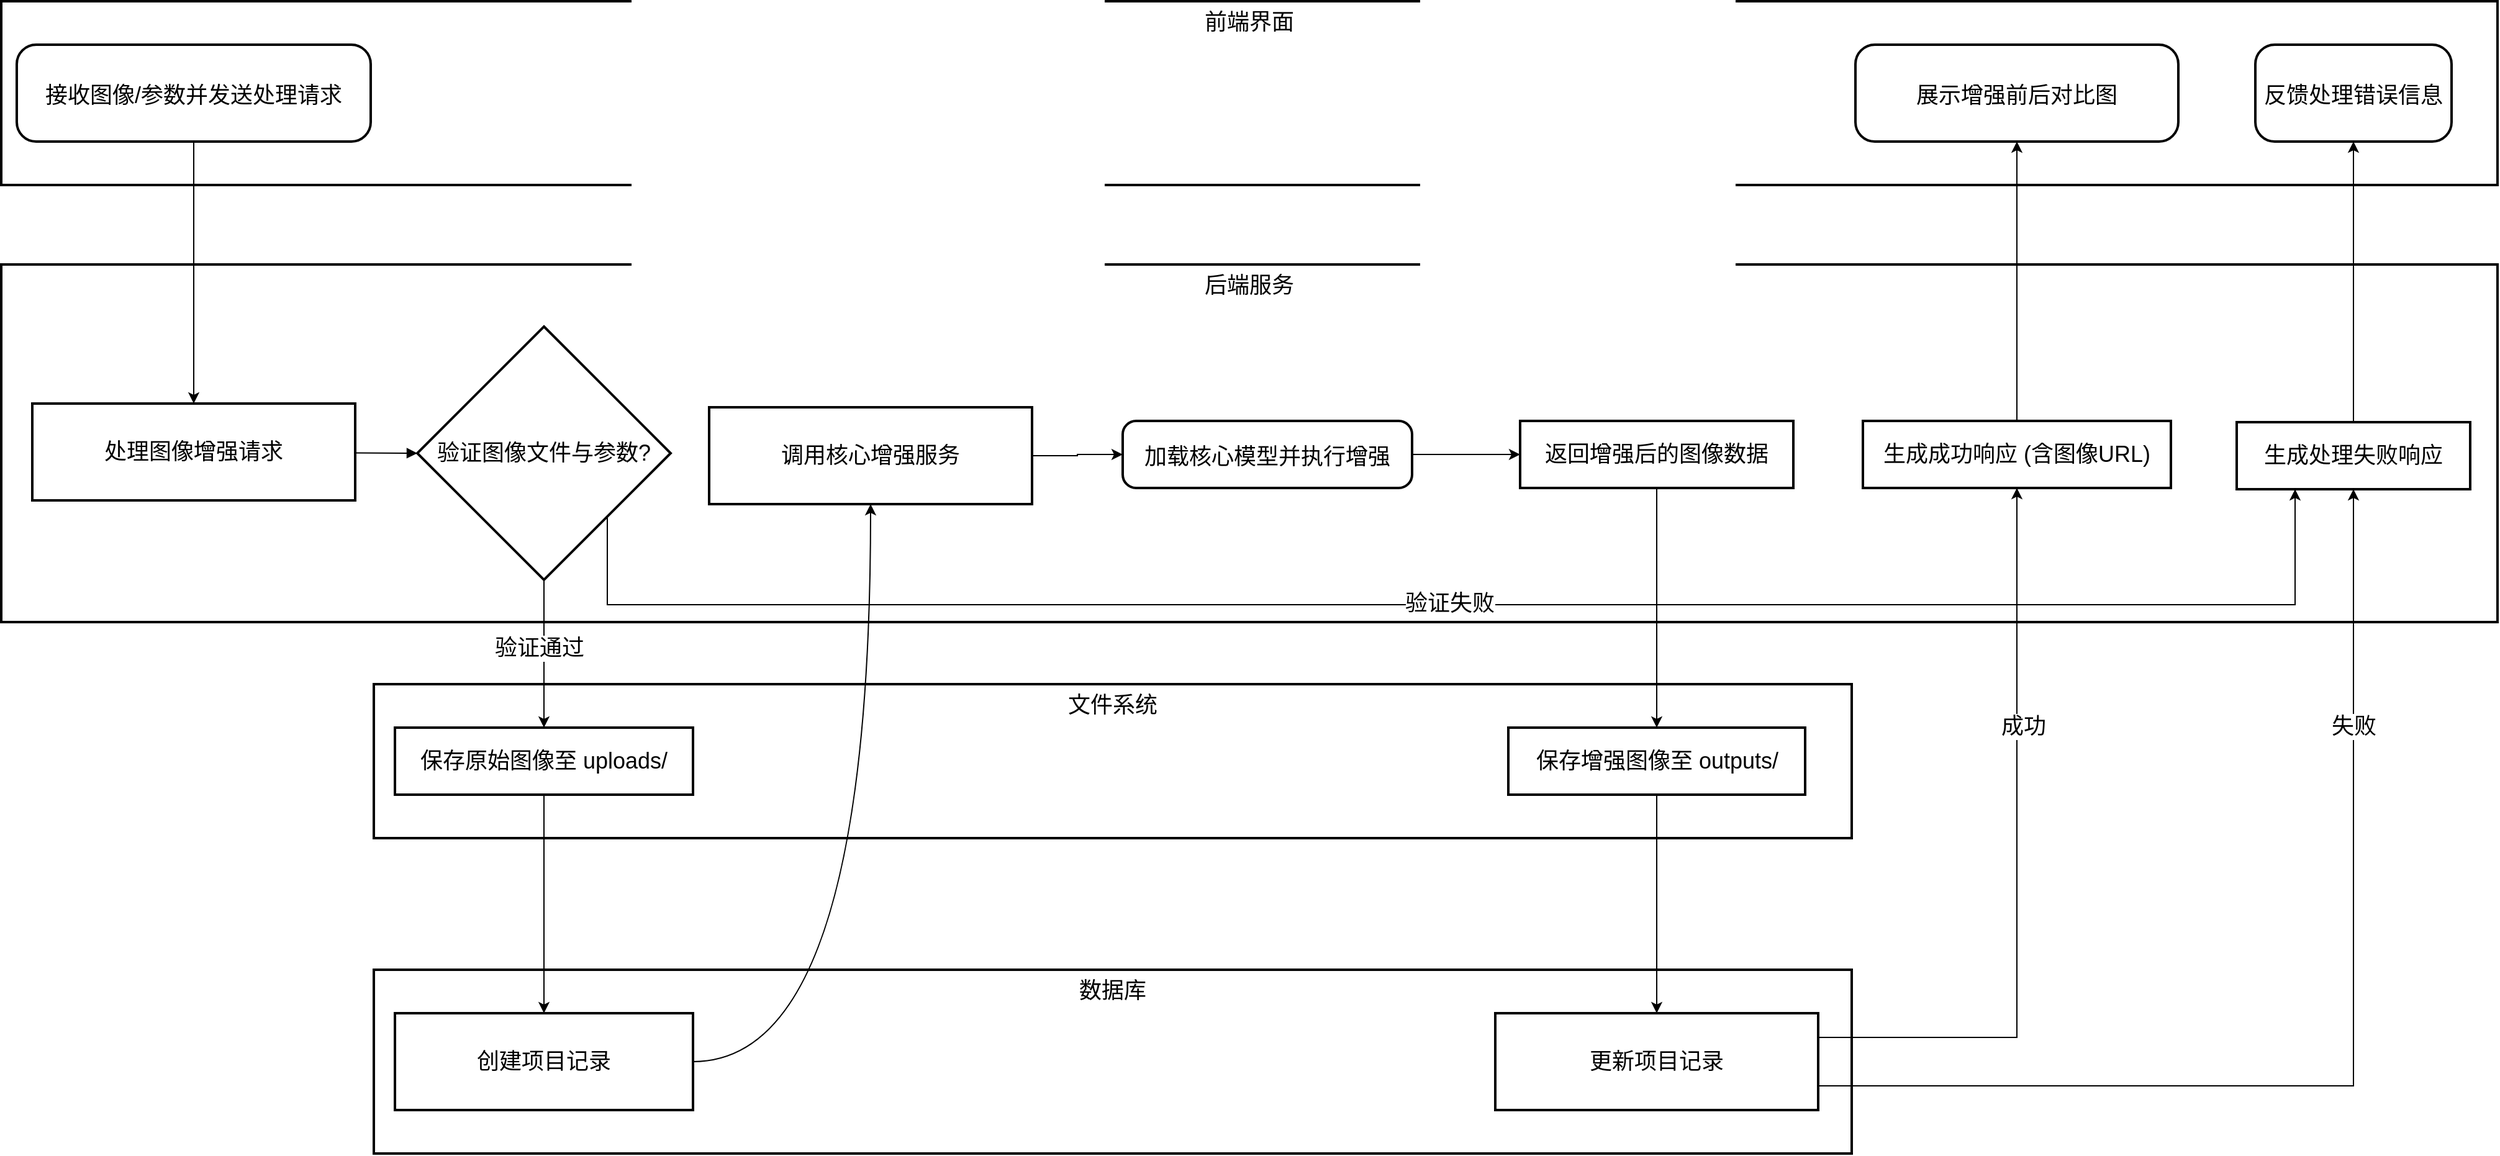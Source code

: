 <mxfile version="26.2.15">
  <diagram name="第 1 页" id="3EJtbv37iB2adPKTSykg">
    <mxGraphModel dx="1487" dy="2449" grid="1" gridSize="10" guides="1" tooltips="1" connect="1" arrows="1" fold="1" page="1" pageScale="1" pageWidth="827" pageHeight="1169" math="0" shadow="0">
      <root>
        <mxCell id="0" />
        <mxCell id="1" parent="0" />
        <mxCell id="a7DJOjHJFXQFd17sZ_x1-36" value="数据库" style="whiteSpace=wrap;strokeWidth=2;verticalAlign=top;fontSize=18;" vertex="1" parent="1">
          <mxGeometry x="1340" y="530" width="1190" height="148" as="geometry" />
        </mxCell>
        <mxCell id="a7DJOjHJFXQFd17sZ_x1-37" value="文件系统" style="whiteSpace=wrap;strokeWidth=2;verticalAlign=top;fontSize=18;" vertex="1" parent="1">
          <mxGeometry x="1340" y="300" width="1190" height="124" as="geometry" />
        </mxCell>
        <mxCell id="a7DJOjHJFXQFd17sZ_x1-38" value="核心增强模块" style="whiteSpace=wrap;strokeWidth=2;fontSize=18;" vertex="1" parent="1">
          <mxGeometry x="1945" y="53" width="594" height="124" as="geometry" />
        </mxCell>
        <mxCell id="a7DJOjHJFXQFd17sZ_x1-39" value="后端服务" style="whiteSpace=wrap;strokeWidth=2;verticalAlign=top;fontSize=18;" vertex="1" parent="1">
          <mxGeometry x="1040" y="-38" width="2010" height="288" as="geometry" />
        </mxCell>
        <mxCell id="a7DJOjHJFXQFd17sZ_x1-40" value="前端界面" style="whiteSpace=wrap;strokeWidth=2;verticalAlign=top;fontSize=18;" vertex="1" parent="1">
          <mxGeometry x="1040" y="-250" width="2010" height="148" as="geometry" />
        </mxCell>
        <mxCell id="a7DJOjHJFXQFd17sZ_x1-71" style="edgeStyle=orthogonalEdgeStyle;rounded=0;orthogonalLoop=1;jettySize=auto;html=1;exitX=0.5;exitY=1;exitDx=0;exitDy=0;entryX=0.5;entryY=0;entryDx=0;entryDy=0;fontSize=18;" edge="1" parent="1" source="a7DJOjHJFXQFd17sZ_x1-41" target="a7DJOjHJFXQFd17sZ_x1-44">
          <mxGeometry relative="1" as="geometry" />
        </mxCell>
        <mxCell id="a7DJOjHJFXQFd17sZ_x1-41" value="接收图像/参数并发送处理请求" style="rounded=1;arcSize=20;strokeWidth=2;fontSize=18;" vertex="1" parent="1">
          <mxGeometry x="1052.5" y="-215" width="285" height="78" as="geometry" />
        </mxCell>
        <mxCell id="a7DJOjHJFXQFd17sZ_x1-42" value="展示增强前后对比图" style="rounded=1;arcSize=20;strokeWidth=2;fontSize=18;" vertex="1" parent="1">
          <mxGeometry x="2533" y="-215" width="260" height="78" as="geometry" />
        </mxCell>
        <mxCell id="a7DJOjHJFXQFd17sZ_x1-43" value="反馈处理错误信息" style="rounded=1;arcSize=20;strokeWidth=2;fontSize=18;" vertex="1" parent="1">
          <mxGeometry x="2855" y="-215" width="158" height="78" as="geometry" />
        </mxCell>
        <mxCell id="a7DJOjHJFXQFd17sZ_x1-44" value="处理图像增强请求" style="whiteSpace=wrap;strokeWidth=2;fontSize=18;" vertex="1" parent="1">
          <mxGeometry x="1065" y="74" width="260" height="78" as="geometry" />
        </mxCell>
        <mxCell id="a7DJOjHJFXQFd17sZ_x1-107" style="edgeStyle=orthogonalEdgeStyle;rounded=0;orthogonalLoop=1;jettySize=auto;html=1;exitX=0.5;exitY=1;exitDx=0;exitDy=0;fontSize=18;" edge="1" parent="1" source="a7DJOjHJFXQFd17sZ_x1-45" target="a7DJOjHJFXQFd17sZ_x1-52">
          <mxGeometry relative="1" as="geometry" />
        </mxCell>
        <mxCell id="a7DJOjHJFXQFd17sZ_x1-120" value="验证通过" style="edgeLabel;html=1;align=center;verticalAlign=middle;resizable=0;points=[];fontSize=18;" vertex="1" connectable="0" parent="a7DJOjHJFXQFd17sZ_x1-107">
          <mxGeometry x="-0.076" y="-4" relative="1" as="geometry">
            <mxPoint as="offset" />
          </mxGeometry>
        </mxCell>
        <mxCell id="a7DJOjHJFXQFd17sZ_x1-130" style="edgeStyle=orthogonalEdgeStyle;rounded=0;orthogonalLoop=1;jettySize=auto;html=1;exitX=1;exitY=1;exitDx=0;exitDy=0;entryX=0.25;entryY=1;entryDx=0;entryDy=0;fontSize=18;" edge="1" parent="1" source="a7DJOjHJFXQFd17sZ_x1-45" target="a7DJOjHJFXQFd17sZ_x1-49">
          <mxGeometry relative="1" as="geometry">
            <Array as="points">
              <mxPoint x="1528" y="236" />
              <mxPoint x="2887" y="236" />
            </Array>
          </mxGeometry>
        </mxCell>
        <mxCell id="a7DJOjHJFXQFd17sZ_x1-131" value="验证失败" style="edgeLabel;html=1;align=center;verticalAlign=middle;resizable=0;points=[];fontSize=18;" vertex="1" connectable="0" parent="a7DJOjHJFXQFd17sZ_x1-130">
          <mxGeometry x="-0.016" y="1" relative="1" as="geometry">
            <mxPoint x="-1" as="offset" />
          </mxGeometry>
        </mxCell>
        <mxCell id="a7DJOjHJFXQFd17sZ_x1-45" value="验证图像文件与参数?" style="rhombus;strokeWidth=2;whiteSpace=wrap;fontSize=18;" vertex="1" parent="1">
          <mxGeometry x="1375" y="12" width="204" height="204" as="geometry" />
        </mxCell>
        <mxCell id="a7DJOjHJFXQFd17sZ_x1-113" style="edgeStyle=orthogonalEdgeStyle;rounded=0;orthogonalLoop=1;jettySize=auto;html=1;exitX=1;exitY=0.5;exitDx=0;exitDy=0;entryX=0;entryY=0.5;entryDx=0;entryDy=0;fontSize=18;" edge="1" parent="1" source="a7DJOjHJFXQFd17sZ_x1-46" target="a7DJOjHJFXQFd17sZ_x1-50">
          <mxGeometry relative="1" as="geometry" />
        </mxCell>
        <mxCell id="a7DJOjHJFXQFd17sZ_x1-46" value="调用核心增强服务" style="whiteSpace=wrap;strokeWidth=2;fontSize=18;" vertex="1" parent="1">
          <mxGeometry x="1610" y="77" width="260" height="78" as="geometry" />
        </mxCell>
        <mxCell id="a7DJOjHJFXQFd17sZ_x1-118" style="edgeStyle=orthogonalEdgeStyle;rounded=0;orthogonalLoop=1;jettySize=auto;html=1;exitX=0.5;exitY=0;exitDx=0;exitDy=0;entryX=0.5;entryY=1;entryDx=0;entryDy=0;fontSize=18;" edge="1" parent="1" source="a7DJOjHJFXQFd17sZ_x1-48" target="a7DJOjHJFXQFd17sZ_x1-42">
          <mxGeometry relative="1" as="geometry" />
        </mxCell>
        <mxCell id="a7DJOjHJFXQFd17sZ_x1-48" value="生成成功响应 (含图像URL)" style="whiteSpace=wrap;strokeWidth=2;fontSize=18;" vertex="1" parent="1">
          <mxGeometry x="2539" y="88" width="248" height="54" as="geometry" />
        </mxCell>
        <mxCell id="a7DJOjHJFXQFd17sZ_x1-119" style="edgeStyle=orthogonalEdgeStyle;rounded=0;orthogonalLoop=1;jettySize=auto;html=1;exitX=0.5;exitY=0;exitDx=0;exitDy=0;fontSize=18;" edge="1" parent="1" source="a7DJOjHJFXQFd17sZ_x1-49" target="a7DJOjHJFXQFd17sZ_x1-43">
          <mxGeometry relative="1" as="geometry" />
        </mxCell>
        <mxCell id="a7DJOjHJFXQFd17sZ_x1-49" value="生成处理失败响应" style="whiteSpace=wrap;strokeWidth=2;fontSize=18;" vertex="1" parent="1">
          <mxGeometry x="2840" y="89" width="188" height="54" as="geometry" />
        </mxCell>
        <mxCell id="a7DJOjHJFXQFd17sZ_x1-114" style="edgeStyle=orthogonalEdgeStyle;rounded=0;orthogonalLoop=1;jettySize=auto;html=1;exitX=1;exitY=0.5;exitDx=0;exitDy=0;entryX=0;entryY=0.5;entryDx=0;entryDy=0;fontSize=18;" edge="1" parent="1" source="a7DJOjHJFXQFd17sZ_x1-50" target="a7DJOjHJFXQFd17sZ_x1-51">
          <mxGeometry relative="1" as="geometry" />
        </mxCell>
        <mxCell id="a7DJOjHJFXQFd17sZ_x1-50" value="加载核心模型并执行增强" style="rounded=1;arcSize=20;strokeWidth=2;fontSize=18;" vertex="1" parent="1">
          <mxGeometry x="1943" y="88" width="233" height="54" as="geometry" />
        </mxCell>
        <mxCell id="a7DJOjHJFXQFd17sZ_x1-111" style="edgeStyle=orthogonalEdgeStyle;rounded=0;orthogonalLoop=1;jettySize=auto;html=1;exitX=0.5;exitY=1;exitDx=0;exitDy=0;entryX=0.5;entryY=0;entryDx=0;entryDy=0;fontSize=18;" edge="1" parent="1" source="a7DJOjHJFXQFd17sZ_x1-51" target="a7DJOjHJFXQFd17sZ_x1-53">
          <mxGeometry relative="1" as="geometry" />
        </mxCell>
        <mxCell id="a7DJOjHJFXQFd17sZ_x1-51" value="返回增强后的图像数据" style="whiteSpace=wrap;strokeWidth=2;fontSize=18;" vertex="1" parent="1">
          <mxGeometry x="2263" y="88" width="220" height="54" as="geometry" />
        </mxCell>
        <mxCell id="a7DJOjHJFXQFd17sZ_x1-108" style="edgeStyle=orthogonalEdgeStyle;rounded=0;orthogonalLoop=1;jettySize=auto;html=1;exitX=0.5;exitY=1;exitDx=0;exitDy=0;fontSize=18;" edge="1" parent="1" source="a7DJOjHJFXQFd17sZ_x1-52" target="a7DJOjHJFXQFd17sZ_x1-54">
          <mxGeometry relative="1" as="geometry" />
        </mxCell>
        <mxCell id="a7DJOjHJFXQFd17sZ_x1-52" value="保存原始图像至 uploads/" style="whiteSpace=wrap;strokeWidth=2;fontSize=18;" vertex="1" parent="1">
          <mxGeometry x="1357" y="335" width="240" height="54" as="geometry" />
        </mxCell>
        <mxCell id="a7DJOjHJFXQFd17sZ_x1-112" style="edgeStyle=orthogonalEdgeStyle;rounded=0;orthogonalLoop=1;jettySize=auto;html=1;exitX=0.5;exitY=1;exitDx=0;exitDy=0;entryX=0.5;entryY=0;entryDx=0;entryDy=0;fontSize=18;" edge="1" parent="1" source="a7DJOjHJFXQFd17sZ_x1-53" target="a7DJOjHJFXQFd17sZ_x1-55">
          <mxGeometry relative="1" as="geometry" />
        </mxCell>
        <mxCell id="a7DJOjHJFXQFd17sZ_x1-53" value="保存增强图像至 outputs/" style="whiteSpace=wrap;strokeWidth=2;fontSize=18;" vertex="1" parent="1">
          <mxGeometry x="2253.5" y="335" width="239" height="54" as="geometry" />
        </mxCell>
        <mxCell id="a7DJOjHJFXQFd17sZ_x1-117" style="edgeStyle=orthogonalEdgeStyle;rounded=0;orthogonalLoop=1;jettySize=auto;html=1;exitX=1;exitY=0.5;exitDx=0;exitDy=0;curved=1;fontSize=18;" edge="1" parent="1" source="a7DJOjHJFXQFd17sZ_x1-54" target="a7DJOjHJFXQFd17sZ_x1-46">
          <mxGeometry relative="1" as="geometry" />
        </mxCell>
        <mxCell id="a7DJOjHJFXQFd17sZ_x1-54" value="创建项目记录" style="whiteSpace=wrap;strokeWidth=2;fontSize=18;" vertex="1" parent="1">
          <mxGeometry x="1357" y="565" width="240" height="78" as="geometry" />
        </mxCell>
        <mxCell id="a7DJOjHJFXQFd17sZ_x1-115" style="edgeStyle=orthogonalEdgeStyle;rounded=0;orthogonalLoop=1;jettySize=auto;html=1;exitX=1;exitY=0.25;exitDx=0;exitDy=0;entryX=0.5;entryY=1;entryDx=0;entryDy=0;fontSize=18;" edge="1" parent="1" source="a7DJOjHJFXQFd17sZ_x1-55" target="a7DJOjHJFXQFd17sZ_x1-48">
          <mxGeometry relative="1" as="geometry" />
        </mxCell>
        <mxCell id="a7DJOjHJFXQFd17sZ_x1-125" value="成功" style="edgeLabel;html=1;align=center;verticalAlign=middle;resizable=0;points=[];fontSize=18;" vertex="1" connectable="0" parent="a7DJOjHJFXQFd17sZ_x1-115">
          <mxGeometry x="0.365" y="-5" relative="1" as="geometry">
            <mxPoint as="offset" />
          </mxGeometry>
        </mxCell>
        <mxCell id="a7DJOjHJFXQFd17sZ_x1-116" style="edgeStyle=orthogonalEdgeStyle;rounded=0;orthogonalLoop=1;jettySize=auto;html=1;exitX=1;exitY=0.75;exitDx=0;exitDy=0;entryX=0.5;entryY=1;entryDx=0;entryDy=0;fontSize=18;" edge="1" parent="1" source="a7DJOjHJFXQFd17sZ_x1-55" target="a7DJOjHJFXQFd17sZ_x1-49">
          <mxGeometry relative="1" as="geometry" />
        </mxCell>
        <mxCell id="a7DJOjHJFXQFd17sZ_x1-127" value="失败" style="edgeLabel;html=1;align=center;verticalAlign=middle;resizable=0;points=[];fontSize=18;" vertex="1" connectable="0" parent="a7DJOjHJFXQFd17sZ_x1-116">
          <mxGeometry x="0.585" y="-3" relative="1" as="geometry">
            <mxPoint x="-3" y="2" as="offset" />
          </mxGeometry>
        </mxCell>
        <mxCell id="a7DJOjHJFXQFd17sZ_x1-55" value="更新项目记录" style="whiteSpace=wrap;strokeWidth=2;fontSize=18;" vertex="1" parent="1">
          <mxGeometry x="2243" y="565" width="260" height="78" as="geometry" />
        </mxCell>
        <mxCell id="a7DJOjHJFXQFd17sZ_x1-57" value="" style="curved=1;startArrow=none;endArrow=block;exitX=1;exitY=0.51;entryX=0;entryY=0.5;rounded=0;fontSize=18;" edge="1" parent="1" source="a7DJOjHJFXQFd17sZ_x1-44" target="a7DJOjHJFXQFd17sZ_x1-45">
          <mxGeometry relative="1" as="geometry">
            <Array as="points" />
          </mxGeometry>
        </mxCell>
      </root>
    </mxGraphModel>
  </diagram>
</mxfile>
